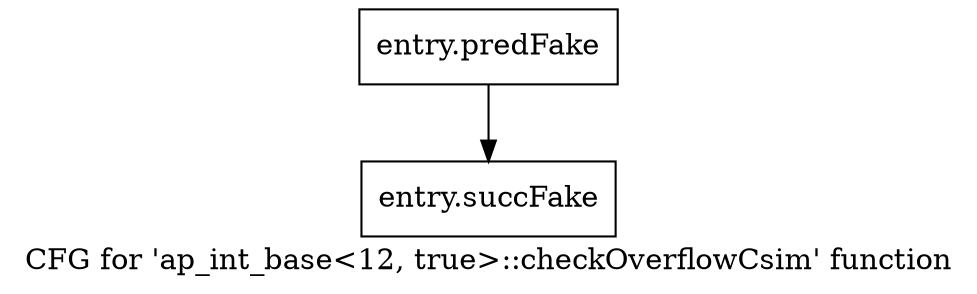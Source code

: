 digraph "CFG for 'ap_int_base\<12, true\>::checkOverflowCsim' function" {
	label="CFG for 'ap_int_base\<12, true\>::checkOverflowCsim' function";

	Node0x5a536b0 [shape=record,filename="",linenumber="",label="{entry.predFake}"];
	Node0x5a536b0 -> Node0x5ac5270[ callList="" memoryops="" filename="/home/omerfaruk/tools/Xilinx/Vitis_HLS/2023.2/include/etc/ap_int_base.h" execusionnum="3"];
	Node0x5ac5270 [shape=record,filename="/home/omerfaruk/tools/Xilinx/Vitis_HLS/2023.2/include/etc/ap_int_base.h",linenumber="805",label="{entry.succFake}"];
}
